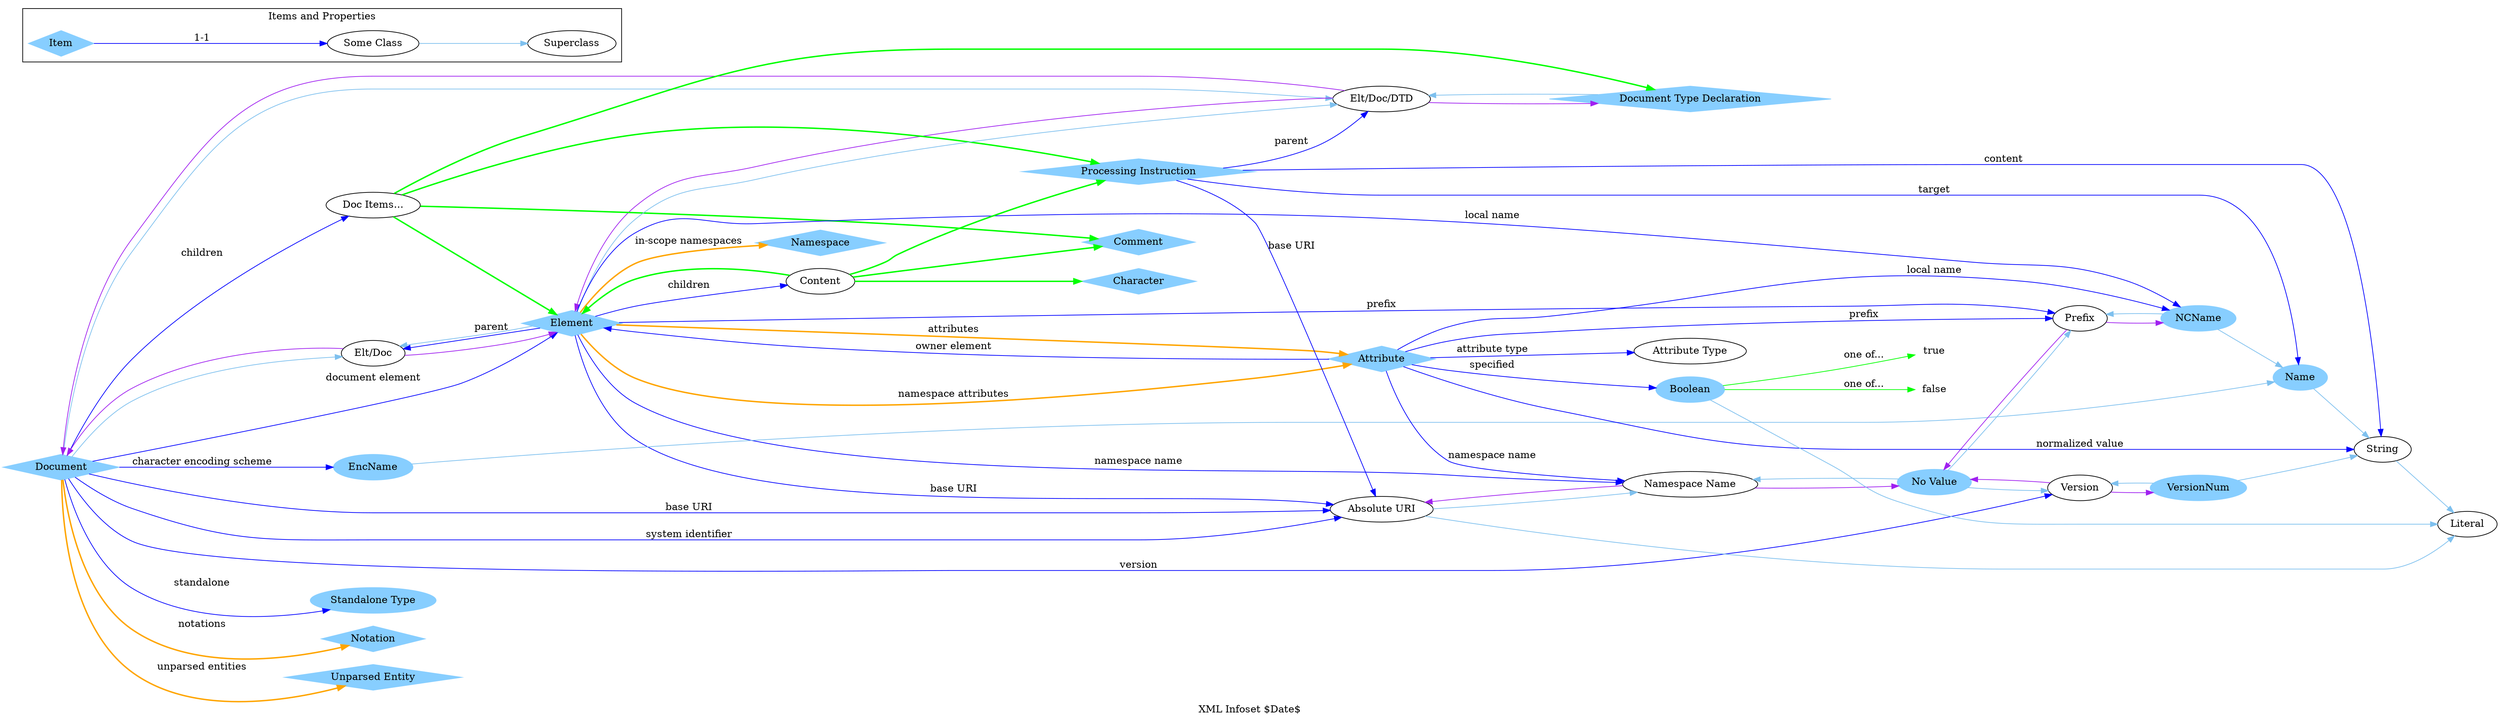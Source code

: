 /* transformed by by Id: rdf2dot.xsl,v 1.10 2001/05/09 20:29:01 connolly Exp  */
digraph N1475 {
label="XML Infoset $Date$";
rankdir="LR";
"http://www.w3.org/2001/05id/infoset#Document" [color="skyblue1",
style="filled",
label="Document",
shape="diamond",
];
"http://www.w3.org/2001/05id/infoset#Document" -> "file:/home/connolly/w3ccvs/WWW/2000/10/swap/infoset/infoset-daml.n3#_g30" [ /* edge attributes */
color="skyblue2",
];
"http://www.w3.org/2001/05id/infoset#Document" -> "file:/home/connolly/w3ccvs/WWW/2000/10/swap/infoset/infoset-daml.n3#_g62" [ /* edge attributes */
color="skyblue2",
];
"http://www.w3.org/2001/05id/infoset#Document" -> "file:/home/connolly/w3ccvs/WWW/2000/10/swap/infoset/infosetUtil#DocChildren" [ /* edge attributes */
label="children",
color="blue",
];
"http://www.w3.org/2001/05id/infoset#Document" -> "http://www.w3.org/2001/05id/infoset#Element" [ /* edge attributes */
label="document element",
color="blue",
];
"http://www.w3.org/2001/05id/infoset#Document" -> "file:/home/connolly/w3ccvs/WWW/2000/10/swap/infoset/infosetUtil#AbsoluteURI" [ /* edge attributes */
label="base URI",
color="blue",
];
"http://www.w3.org/2001/05id/infoset#Document" -> "file:/home/connolly/w3ccvs/WWW/2000/10/swap/infoset/infosetUtil#AbsoluteURI" [ /* edge attributes */
label="system identifier",
color="blue",
];
"http://www.w3.org/2001/05id/infoset#Document" -> "file:/home/connolly/w3ccvs/WWW/2000/10/swap/infoset/infosetUtil#EncName" [ /* edge attributes */
label="character encoding scheme",
color="blue",
];
"http://www.w3.org/2001/05id/infoset#Document" -> "file:/home/connolly/w3ccvs/WWW/2000/10/swap/infoset/infosetUtil#StandAloneType" [ /* edge attributes */
label="standalone",
color="blue",
];
"http://www.w3.org/2001/05id/infoset#Document" -> "http://www.w3.org/2001/05id/infoset#Version" [ /* edge attributes */
label="version",
color="blue",
];
"http://www.w3.org/2001/05id/infoset#Document" -> "http://www.w3.org/2001/05id/infoset#Notation" [ /* edge attributes */
label="notations",
color="orange",
style="bold",
];
"http://www.w3.org/2001/05id/infoset#Document" -> "http://www.w3.org/2001/05id/infoset#UnparsedEntity" [ /* edge attributes */
label="unparsed entities",
color="orange",
style="bold",
];
"file:/home/connolly/w3ccvs/WWW/2000/10/swap/infoset/infoset-daml.n3#_g30" [label="Elt/Doc",
];
"file:/home/connolly/w3ccvs/WWW/2000/10/swap/infoset/infoset-daml.n3#_g30" -> "http://www.w3.org/2001/05id/infoset#Element" [ /* edge attributes */
color="purple",
];
"file:/home/connolly/w3ccvs/WWW/2000/10/swap/infoset/infoset-daml.n3#_g30" -> "http://www.w3.org/2001/05id/infoset#Document" [ /* edge attributes */
color="purple",
];
"file:/home/connolly/w3ccvs/WWW/2000/10/swap/infoset/infoset-daml.n3#_g62" [label="Elt/Doc/DTD",
];
"file:/home/connolly/w3ccvs/WWW/2000/10/swap/infoset/infoset-daml.n3#_g62" -> "http://www.w3.org/2001/05id/infoset#Element" [ /* edge attributes */
color="purple",
];
"file:/home/connolly/w3ccvs/WWW/2000/10/swap/infoset/infoset-daml.n3#_g62" -> "http://www.w3.org/2001/05id/infoset#Document" [ /* edge attributes */
color="purple",
];
"file:/home/connolly/w3ccvs/WWW/2000/10/swap/infoset/infoset-daml.n3#_g62" -> "http://www.w3.org/2001/05id/infoset#DocumentTypeDeclaration" [ /* edge attributes */
color="purple",
];
"file:/home/connolly/w3ccvs/WWW/2000/10/swap/infoset/infosetUtil#DocChildren" [label="Doc Items...",
];
"file:/home/connolly/w3ccvs/WWW/2000/10/swap/infoset/infosetUtil#DocChildren" -> "http://www.w3.org/2001/05id/infoset#Element" [ /* edge attributes */
color="green",
style="bold",
];
"file:/home/connolly/w3ccvs/WWW/2000/10/swap/infoset/infosetUtil#DocChildren" -> "http://www.w3.org/2001/05id/infoset#ProcessingInstruction" [ /* edge attributes */
color="green",
style="bold",
];
"file:/home/connolly/w3ccvs/WWW/2000/10/swap/infoset/infosetUtil#DocChildren" -> "http://www.w3.org/2001/05id/infoset#Comment" [ /* edge attributes */
color="green",
style="bold",
];
"file:/home/connolly/w3ccvs/WWW/2000/10/swap/infoset/infosetUtil#DocChildren" -> "http://www.w3.org/2001/05id/infoset#DocumentTypeDeclaration" [ /* edge attributes */
color="green",
style="bold",
];
"http://www.w3.org/2001/05id/infoset#Element" [color="skyblue1",
style="filled",
label="Element",
shape="diamond",
];
"http://www.w3.org/2001/05id/infoset#Element" -> "file:/home/connolly/w3ccvs/WWW/2000/10/swap/infoset/infoset-daml.n3#_g30" [ /* edge attributes */
color="skyblue2",
];
"http://www.w3.org/2001/05id/infoset#Element" -> "file:/home/connolly/w3ccvs/WWW/2000/10/swap/infoset/infoset-daml.n3#_g62" [ /* edge attributes */
color="skyblue2",
];
"http://www.w3.org/2001/05id/infoset#Element" -> "file:/home/connolly/w3ccvs/WWW/2000/10/swap/infoset/infosetUtil#Content" [ /* edge attributes */
label="children",
color="blue",
];
"http://www.w3.org/2001/05id/infoset#Element" -> "file:/home/connolly/w3ccvs/WWW/2000/10/swap/infoset/infosetUtil#AbsoluteURI" [ /* edge attributes */
label="base URI",
color="blue",
];
"http://www.w3.org/2001/05id/infoset#Element" -> "file:/home/connolly/w3ccvs/WWW/2000/10/swap/infoset/infosetUtil#NamespaceName" [ /* edge attributes */
label="namespace name",
color="blue",
];
"http://www.w3.org/2001/05id/infoset#Element" -> "file:/home/connolly/w3ccvs/WWW/2000/10/swap/infoset/infosetUtil#NCName" [ /* edge attributes */
label="local name",
color="blue",
];
"http://www.w3.org/2001/05id/infoset#Element" -> "file:/home/connolly/w3ccvs/WWW/2000/10/swap/infoset/infosetUtil#Prefix" [ /* edge attributes */
label="prefix",
color="blue",
];
"http://www.w3.org/2001/05id/infoset#Element" -> "file:/home/connolly/w3ccvs/WWW/2000/10/swap/infoset/infoset-daml.n3#_g30" [ /* edge attributes */
label="parent",
color="blue",
];
"http://www.w3.org/2001/05id/infoset#Element" -> "http://www.w3.org/2001/05id/infoset#Attribute" [ /* edge attributes */
label="attributes",
color="orange",
style="bold",
];
"http://www.w3.org/2001/05id/infoset#Element" -> "http://www.w3.org/2001/05id/infoset#Attribute" [ /* edge attributes */
label="namespace attributes",
color="orange",
style="bold",
];
"http://www.w3.org/2001/05id/infoset#Element" -> "http://www.w3.org/2001/05id/infoset#Namespace" [ /* edge attributes */
label="in-scope namespaces",
color="orange",
style="bold",
];
"file:/home/connolly/w3ccvs/WWW/2000/10/swap/infoset/infosetUtil#AbsoluteURI" [label="Absolute URI",
];
"file:/home/connolly/w3ccvs/WWW/2000/10/swap/infoset/infosetUtil#AbsoluteURI" -> "http://www.w3.org/2000/01/rdf-schema#Literal" [ /* edge attributes */
color="skyblue2",
];
"file:/home/connolly/w3ccvs/WWW/2000/10/swap/infoset/infosetUtil#AbsoluteURI" -> "file:/home/connolly/w3ccvs/WWW/2000/10/swap/infoset/infosetUtil#NamespaceName" [ /* edge attributes */
color="skyblue2",
];
"file:/home/connolly/w3ccvs/WWW/2000/10/swap/infoset/infosetUtil#EncName" [color="skyblue1",
style="filled",
label="EncName",
];
"file:/home/connolly/w3ccvs/WWW/2000/10/swap/infoset/infosetUtil#EncName" -> "file:/home/connolly/w3ccvs/WWW/2000/10/swap/infoset/infosetUtil#Name" [ /* edge attributes */
color="skyblue2",
];
"file:/home/connolly/w3ccvs/WWW/2000/10/swap/infoset/infosetUtil#StandAloneType" [color="skyblue1",
style="filled",
label="Standalone Type",
];
"http://www.w3.org/2001/05id/infoset#Version" [label="Version",
];
"http://www.w3.org/2001/05id/infoset#Version" -> "file:/home/connolly/w3ccvs/WWW/2000/10/swap/infoset/infosetUtil#NoValue" [ /* edge attributes */
color="purple",
];
"http://www.w3.org/2001/05id/infoset#Version" -> "file:/home/connolly/w3ccvs/WWW/2000/10/swap/infoset/infosetUtil#VersionNum" [ /* edge attributes */
color="purple",
];
"http://www.w3.org/2001/05id/infoset#Notation" [color="skyblue1",
style="filled",
label="Notation",
shape="diamond",
];
"http://www.w3.org/2001/05id/infoset#UnparsedEntity" [color="skyblue1",
style="filled",
label="Unparsed Entity",
shape="diamond",
];
"http://www.w3.org/2001/05id/infoset#ProcessingInstruction" [color="skyblue1",
style="filled",
label="Processing Instruction",
shape="diamond",
];
"http://www.w3.org/2001/05id/infoset#ProcessingInstruction" -> "file:/home/connolly/w3ccvs/WWW/2000/10/swap/infoset/infosetUtil#AbsoluteURI" [ /* edge attributes */
label="base URI",
color="blue",
];
"http://www.w3.org/2001/05id/infoset#ProcessingInstruction" -> "file:/home/connolly/w3ccvs/WWW/2000/10/swap/infoset/infoset-daml.n3#_g62" [ /* edge attributes */
label="parent",
color="blue",
];
"http://www.w3.org/2001/05id/infoset#ProcessingInstruction" -> "file:/home/connolly/w3ccvs/WWW/2000/10/swap/infoset/infosetUtil#Name" [ /* edge attributes */
label="target",
color="blue",
];
"http://www.w3.org/2001/05id/infoset#ProcessingInstruction" -> "file:/home/connolly/w3ccvs/WWW/2000/10/swap/infoset/infosetUtil#String" [ /* edge attributes */
label="content",
color="blue",
];
"file:/home/connolly/w3ccvs/WWW/2000/10/swap/infoset/infosetUtil#Content" [label="Content",
];
"file:/home/connolly/w3ccvs/WWW/2000/10/swap/infoset/infosetUtil#Content" -> "http://www.w3.org/2001/05id/infoset#Element" [ /* edge attributes */
color="green",
style="bold",
];
"file:/home/connolly/w3ccvs/WWW/2000/10/swap/infoset/infosetUtil#Content" -> "http://www.w3.org/2001/05id/infoset#ProcessingInstruction" [ /* edge attributes */
color="green",
style="bold",
];
"file:/home/connolly/w3ccvs/WWW/2000/10/swap/infoset/infosetUtil#Content" -> "http://www.w3.org/2001/05id/infoset#Character" [ /* edge attributes */
color="green",
style="bold",
];
"file:/home/connolly/w3ccvs/WWW/2000/10/swap/infoset/infosetUtil#Content" -> "http://www.w3.org/2001/05id/infoset#Comment" [ /* edge attributes */
color="green",
style="bold",
];
"file:/home/connolly/w3ccvs/WWW/2000/10/swap/infoset/infosetUtil#NamespaceName" [label="Namespace Name",
];
"file:/home/connolly/w3ccvs/WWW/2000/10/swap/infoset/infosetUtil#NamespaceName" -> "file:/home/connolly/w3ccvs/WWW/2000/10/swap/infoset/infosetUtil#NoValue" [ /* edge attributes */
color="purple",
];
"file:/home/connolly/w3ccvs/WWW/2000/10/swap/infoset/infosetUtil#NamespaceName" -> "file:/home/connolly/w3ccvs/WWW/2000/10/swap/infoset/infosetUtil#AbsoluteURI" [ /* edge attributes */
color="purple",
];
"file:/home/connolly/w3ccvs/WWW/2000/10/swap/infoset/infosetUtil#NCName" [color="skyblue1",
style="filled",
label="NCName",
];
"file:/home/connolly/w3ccvs/WWW/2000/10/swap/infoset/infosetUtil#NCName" -> "file:/home/connolly/w3ccvs/WWW/2000/10/swap/infoset/infosetUtil#Name" [ /* edge attributes */
color="skyblue2",
];
"file:/home/connolly/w3ccvs/WWW/2000/10/swap/infoset/infosetUtil#NCName" -> "file:/home/connolly/w3ccvs/WWW/2000/10/swap/infoset/infosetUtil#Prefix" [ /* edge attributes */
color="skyblue2",
];
"file:/home/connolly/w3ccvs/WWW/2000/10/swap/infoset/infosetUtil#Prefix" [label="Prefix",
];
"file:/home/connolly/w3ccvs/WWW/2000/10/swap/infoset/infosetUtil#Prefix" -> "file:/home/connolly/w3ccvs/WWW/2000/10/swap/infoset/infosetUtil#NoValue" [ /* edge attributes */
color="purple",
];
"file:/home/connolly/w3ccvs/WWW/2000/10/swap/infoset/infosetUtil#Prefix" -> "file:/home/connolly/w3ccvs/WWW/2000/10/swap/infoset/infosetUtil#NCName" [ /* edge attributes */
color="purple",
];
"http://www.w3.org/2001/05id/infoset#Attribute" [color="skyblue1",
style="filled",
label="Attribute",
shape="diamond",
];
"http://www.w3.org/2001/05id/infoset#Attribute" -> "file:/home/connolly/w3ccvs/WWW/2000/10/swap/infoset/infosetUtil#NamespaceName" [ /* edge attributes */
label="namespace name",
color="blue",
];
"http://www.w3.org/2001/05id/infoset#Attribute" -> "file:/home/connolly/w3ccvs/WWW/2000/10/swap/infoset/infosetUtil#NCName" [ /* edge attributes */
label="local name",
color="blue",
];
"http://www.w3.org/2001/05id/infoset#Attribute" -> "file:/home/connolly/w3ccvs/WWW/2000/10/swap/infoset/infosetUtil#Prefix" [ /* edge attributes */
label="prefix",
color="blue",
];
"http://www.w3.org/2001/05id/infoset#Attribute" -> "file:/home/connolly/w3ccvs/WWW/2000/10/swap/infoset/infosetUtil#String" [ /* edge attributes */
label="normalized value",
color="blue",
];
"http://www.w3.org/2001/05id/infoset#Attribute" -> "file:/home/connolly/w3ccvs/WWW/2000/10/swap/infoset/infosetUtil#Boolean" [ /* edge attributes */
label="specified",
color="blue",
];
"http://www.w3.org/2001/05id/infoset#Attribute" -> "file:/home/connolly/w3ccvs/WWW/2000/10/swap/infoset/infosetUtil#AttributeType" [ /* edge attributes */
label="attribute type",
color="blue",
];
"http://www.w3.org/2001/05id/infoset#Attribute" -> "http://www.w3.org/2001/05id/infoset#Element" [ /* edge attributes */
label="owner element",
color="blue",
];
"http://www.w3.org/2001/05id/infoset#Namespace" [color="skyblue1",
style="filled",
label="Namespace",
shape="diamond",
];
"http://www.w3.org/2000/01/rdf-schema#Literal" [label="Literal",
];
"file:/home/connolly/w3ccvs/WWW/2000/10/swap/infoset/infosetUtil#Name" [color="skyblue1",
style="filled",
label="Name",
];
"file:/home/connolly/w3ccvs/WWW/2000/10/swap/infoset/infosetUtil#Name" -> "file:/home/connolly/w3ccvs/WWW/2000/10/swap/infoset/infosetUtil#String" [ /* edge attributes */
color="skyblue2",
];
"file:/home/connolly/w3ccvs/WWW/2000/10/swap/infoset/infosetUtil#NoValue" [color="skyblue1",
style="filled",
label="No Value",
];
"file:/home/connolly/w3ccvs/WWW/2000/10/swap/infoset/infosetUtil#NoValue" -> "http://www.w3.org/2001/05id/infoset#Version" [ /* edge attributes */
color="skyblue2",
];
"file:/home/connolly/w3ccvs/WWW/2000/10/swap/infoset/infosetUtil#NoValue" -> "file:/home/connolly/w3ccvs/WWW/2000/10/swap/infoset/infosetUtil#NamespaceName" [ /* edge attributes */
color="skyblue2",
];
"file:/home/connolly/w3ccvs/WWW/2000/10/swap/infoset/infosetUtil#NoValue" -> "file:/home/connolly/w3ccvs/WWW/2000/10/swap/infoset/infosetUtil#Prefix" [ /* edge attributes */
color="skyblue2",
];
"file:/home/connolly/w3ccvs/WWW/2000/10/swap/infoset/infosetUtil#VersionNum" [color="skyblue1",
style="filled",
label="VersionNum",
];
"file:/home/connolly/w3ccvs/WWW/2000/10/swap/infoset/infosetUtil#VersionNum" -> "file:/home/connolly/w3ccvs/WWW/2000/10/swap/infoset/infosetUtil#String" [ /* edge attributes */
color="skyblue2",
];
"file:/home/connolly/w3ccvs/WWW/2000/10/swap/infoset/infosetUtil#VersionNum" -> "http://www.w3.org/2001/05id/infoset#Version" [ /* edge attributes */
color="skyblue2",
];
"file:/home/connolly/w3ccvs/WWW/2000/10/swap/infoset/infosetUtil#String" [label="String",
];
"file:/home/connolly/w3ccvs/WWW/2000/10/swap/infoset/infosetUtil#String" -> "http://www.w3.org/2000/01/rdf-schema#Literal" [ /* edge attributes */
color="skyblue2",
];
"file:/home/connolly/w3ccvs/WWW/2000/10/swap/infoset/infosetUtil#Boolean" [color="skyblue1",
style="filled",
label="Boolean",
];
"file:/home/connolly/w3ccvs/WWW/2000/10/swap/infoset/infosetUtil#Boolean" -> "http://www.w3.org/2000/01/rdf-schema#Literal" [ /* edge attributes */
color="skyblue2",
];
"file:/home/connolly/w3ccvs/WWW/2000/10/swap/infoset/infosetUtil#Boolean" -> "file:/home/connolly/w3ccvs/WWW/2000/10/swap/infoset/infosetUtil#true" [ /* edge attributes */
label="one of...",
color="green",
];
"file:/home/connolly/w3ccvs/WWW/2000/10/swap/infoset/infosetUtil#Boolean" -> "file:/home/connolly/w3ccvs/WWW/2000/10/swap/infoset/infosetUtil#false" [ /* edge attributes */
label="one of...",
color="green",
];
"file:/home/connolly/w3ccvs/WWW/2000/10/swap/infoset/infosetUtil#AttributeType" [label="Attribute Type",
];
"file:/home/connolly/w3ccvs/WWW/2000/10/swap/infoset/infosetUtil#true" [label="true",
shape="plaintext",
];
"file:/home/connolly/w3ccvs/WWW/2000/10/swap/infoset/infosetUtil#false" [label="false",
shape="plaintext",
];
"http://www.w3.org/2001/05id/infoset#DocumentTypeDeclaration" [color="skyblue1",
style="filled",
label="Document Type Declaration",
shape="diamond",
];
"http://www.w3.org/2001/05id/infoset#DocumentTypeDeclaration" -> "file:/home/connolly/w3ccvs/WWW/2000/10/swap/infoset/infoset-daml.n3#_g62" [ /* edge attributes */
color="skyblue2",
];
"http://www.w3.org/2001/05id/infoset#Comment" [color="skyblue1",
style="filled",
label="Comment",
shape="diamond",
];
"http://www.w3.org/2001/05id/infoset#Character" [color="skyblue1",
style="filled",
label="Character",
shape="diamond",
];
subgraph clusterN1449 {
label="Items and Properties";
"mid:abcXX#anItem" [color="skyblue1",
style="filled",
label="Item",
shape="diamond",
];
"mid:abcXX#anItem" -> "mid:abcXX#SomeClass" [ /* edge attributes */
label="1-1",
color="blue",
];
"mid:abcXX#SomeClass" [label="Some Class",
];
"mid:abcXX#SomeClass" -> "mid:abcXX#Superclass" [ /* edge attributes */
color="skyblue2",
];
"mid:abcXX#Superclass" [label="Superclass",
];
}
}
